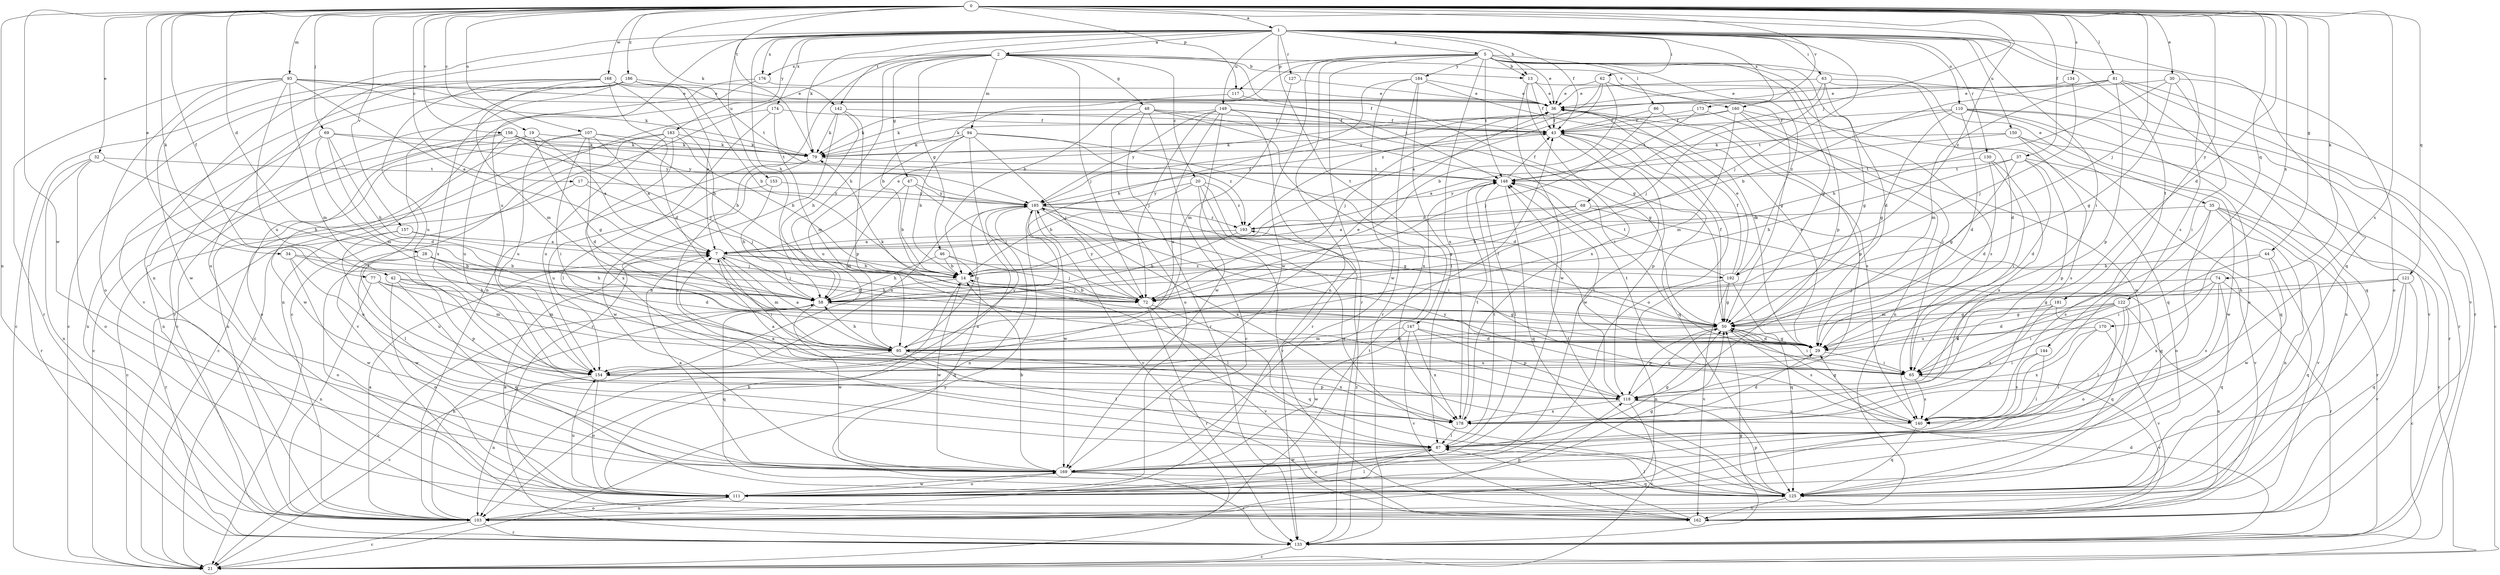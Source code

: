 strict digraph  {
0;
1;
2;
5;
7;
13;
14;
17;
19;
20;
21;
28;
29;
30;
32;
34;
35;
36;
37;
42;
43;
44;
46;
47;
48;
50;
58;
62;
63;
65;
68;
69;
72;
74;
77;
79;
81;
86;
87;
93;
94;
95;
103;
107;
110;
111;
117;
118;
121;
122;
125;
127;
130;
133;
134;
140;
142;
144;
147;
148;
149;
150;
153;
154;
156;
157;
160;
162;
168;
169;
170;
173;
174;
176;
178;
181;
183;
184;
185;
186;
192;
193;
0 -> 1  [label=a];
0 -> 17  [label=c];
0 -> 19  [label=c];
0 -> 28  [label=d];
0 -> 29  [label=d];
0 -> 30  [label=e];
0 -> 32  [label=e];
0 -> 34  [label=e];
0 -> 37  [label=f];
0 -> 42  [label=f];
0 -> 44  [label=g];
0 -> 68  [label=j];
0 -> 69  [label=j];
0 -> 72  [label=j];
0 -> 74  [label=k];
0 -> 77  [label=k];
0 -> 79  [label=k];
0 -> 81  [label=l];
0 -> 93  [label=m];
0 -> 103  [label=n];
0 -> 107  [label=o];
0 -> 117  [label=p];
0 -> 121  [label=q];
0 -> 122  [label=q];
0 -> 134  [label=s];
0 -> 140  [label=s];
0 -> 142  [label=t];
0 -> 156  [label=v];
0 -> 157  [label=v];
0 -> 160  [label=v];
0 -> 168  [label=w];
0 -> 169  [label=w];
0 -> 170  [label=x];
0 -> 181  [label=y];
0 -> 186  [label=z];
0 -> 192  [label=z];
1 -> 2  [label=a];
1 -> 5  [label=a];
1 -> 13  [label=b];
1 -> 43  [label=f];
1 -> 58  [label=h];
1 -> 62  [label=i];
1 -> 63  [label=i];
1 -> 65  [label=i];
1 -> 72  [label=j];
1 -> 79  [label=k];
1 -> 103  [label=n];
1 -> 110  [label=o];
1 -> 111  [label=o];
1 -> 125  [label=q];
1 -> 127  [label=r];
1 -> 130  [label=r];
1 -> 140  [label=s];
1 -> 142  [label=t];
1 -> 144  [label=t];
1 -> 147  [label=t];
1 -> 149  [label=u];
1 -> 150  [label=u];
1 -> 153  [label=u];
1 -> 154  [label=u];
1 -> 173  [label=x];
1 -> 174  [label=x];
1 -> 176  [label=x];
1 -> 183  [label=y];
2 -> 13  [label=b];
2 -> 20  [label=c];
2 -> 21  [label=c];
2 -> 46  [label=g];
2 -> 47  [label=g];
2 -> 48  [label=g];
2 -> 50  [label=g];
2 -> 58  [label=h];
2 -> 72  [label=j];
2 -> 94  [label=m];
2 -> 103  [label=n];
2 -> 160  [label=v];
2 -> 176  [label=x];
5 -> 13  [label=b];
5 -> 14  [label=b];
5 -> 29  [label=d];
5 -> 35  [label=e];
5 -> 36  [label=e];
5 -> 50  [label=g];
5 -> 86  [label=l];
5 -> 103  [label=n];
5 -> 117  [label=p];
5 -> 118  [label=p];
5 -> 133  [label=r];
5 -> 148  [label=t];
5 -> 169  [label=w];
5 -> 178  [label=x];
5 -> 184  [label=y];
5 -> 192  [label=z];
7 -> 14  [label=b];
7 -> 36  [label=e];
7 -> 50  [label=g];
7 -> 65  [label=i];
7 -> 95  [label=m];
7 -> 192  [label=z];
13 -> 36  [label=e];
13 -> 43  [label=f];
13 -> 140  [label=s];
13 -> 169  [label=w];
13 -> 178  [label=x];
14 -> 58  [label=h];
14 -> 72  [label=j];
14 -> 87  [label=l];
14 -> 169  [label=w];
17 -> 21  [label=c];
17 -> 72  [label=j];
17 -> 185  [label=y];
19 -> 7  [label=a];
19 -> 21  [label=c];
19 -> 50  [label=g];
19 -> 79  [label=k];
19 -> 169  [label=w];
20 -> 14  [label=b];
20 -> 50  [label=g];
20 -> 125  [label=q];
20 -> 162  [label=v];
20 -> 185  [label=y];
20 -> 193  [label=z];
21 -> 185  [label=y];
28 -> 14  [label=b];
28 -> 29  [label=d];
28 -> 72  [label=j];
28 -> 111  [label=o];
28 -> 169  [label=w];
29 -> 36  [label=e];
29 -> 50  [label=g];
29 -> 65  [label=i];
29 -> 154  [label=u];
30 -> 36  [label=e];
30 -> 50  [label=g];
30 -> 58  [label=h];
30 -> 65  [label=i];
30 -> 111  [label=o];
32 -> 58  [label=h];
32 -> 103  [label=n];
32 -> 111  [label=o];
32 -> 133  [label=r];
32 -> 148  [label=t];
34 -> 14  [label=b];
34 -> 58  [label=h];
34 -> 154  [label=u];
34 -> 169  [label=w];
35 -> 21  [label=c];
35 -> 103  [label=n];
35 -> 111  [label=o];
35 -> 133  [label=r];
35 -> 140  [label=s];
35 -> 162  [label=v];
35 -> 193  [label=z];
36 -> 43  [label=f];
36 -> 72  [label=j];
36 -> 111  [label=o];
36 -> 140  [label=s];
37 -> 29  [label=d];
37 -> 50  [label=g];
37 -> 58  [label=h];
37 -> 118  [label=p];
37 -> 148  [label=t];
37 -> 169  [label=w];
42 -> 58  [label=h];
42 -> 95  [label=m];
42 -> 111  [label=o];
42 -> 118  [label=p];
42 -> 125  [label=q];
43 -> 79  [label=k];
43 -> 118  [label=p];
43 -> 125  [label=q];
43 -> 169  [label=w];
44 -> 14  [label=b];
44 -> 65  [label=i];
44 -> 125  [label=q];
44 -> 169  [label=w];
46 -> 14  [label=b];
46 -> 58  [label=h];
46 -> 72  [label=j];
46 -> 125  [label=q];
47 -> 14  [label=b];
47 -> 72  [label=j];
47 -> 95  [label=m];
47 -> 185  [label=y];
48 -> 21  [label=c];
48 -> 43  [label=f];
48 -> 65  [label=i];
48 -> 79  [label=k];
48 -> 111  [label=o];
48 -> 133  [label=r];
48 -> 178  [label=x];
50 -> 29  [label=d];
50 -> 43  [label=f];
50 -> 65  [label=i];
50 -> 79  [label=k];
50 -> 95  [label=m];
50 -> 118  [label=p];
50 -> 140  [label=s];
58 -> 21  [label=c];
58 -> 50  [label=g];
58 -> 125  [label=q];
58 -> 169  [label=w];
62 -> 7  [label=a];
62 -> 14  [label=b];
62 -> 36  [label=e];
62 -> 50  [label=g];
62 -> 193  [label=z];
63 -> 29  [label=d];
63 -> 36  [label=e];
63 -> 50  [label=g];
63 -> 72  [label=j];
63 -> 162  [label=v];
63 -> 185  [label=y];
65 -> 140  [label=s];
65 -> 148  [label=t];
65 -> 162  [label=v];
68 -> 7  [label=a];
68 -> 14  [label=b];
68 -> 125  [label=q];
68 -> 162  [label=v];
68 -> 193  [label=z];
69 -> 29  [label=d];
69 -> 58  [label=h];
69 -> 79  [label=k];
69 -> 95  [label=m];
69 -> 103  [label=n];
69 -> 185  [label=y];
72 -> 14  [label=b];
72 -> 125  [label=q];
72 -> 133  [label=r];
72 -> 162  [label=v];
72 -> 185  [label=y];
74 -> 72  [label=j];
74 -> 95  [label=m];
74 -> 125  [label=q];
74 -> 133  [label=r];
74 -> 140  [label=s];
74 -> 178  [label=x];
77 -> 58  [label=h];
77 -> 95  [label=m];
77 -> 103  [label=n];
77 -> 154  [label=u];
79 -> 148  [label=t];
79 -> 169  [label=w];
79 -> 178  [label=x];
81 -> 14  [label=b];
81 -> 21  [label=c];
81 -> 36  [label=e];
81 -> 95  [label=m];
81 -> 118  [label=p];
81 -> 125  [label=q];
81 -> 133  [label=r];
86 -> 43  [label=f];
86 -> 72  [label=j];
86 -> 118  [label=p];
87 -> 50  [label=g];
87 -> 111  [label=o];
87 -> 148  [label=t];
87 -> 169  [label=w];
93 -> 7  [label=a];
93 -> 36  [label=e];
93 -> 43  [label=f];
93 -> 79  [label=k];
93 -> 95  [label=m];
93 -> 111  [label=o];
93 -> 133  [label=r];
93 -> 154  [label=u];
93 -> 169  [label=w];
94 -> 14  [label=b];
94 -> 29  [label=d];
94 -> 72  [label=j];
94 -> 79  [label=k];
94 -> 103  [label=n];
94 -> 154  [label=u];
94 -> 193  [label=z];
95 -> 7  [label=a];
95 -> 21  [label=c];
95 -> 36  [label=e];
95 -> 58  [label=h];
95 -> 87  [label=l];
95 -> 178  [label=x];
95 -> 185  [label=y];
103 -> 7  [label=a];
103 -> 21  [label=c];
103 -> 58  [label=h];
103 -> 111  [label=o];
103 -> 118  [label=p];
103 -> 133  [label=r];
103 -> 148  [label=t];
107 -> 7  [label=a];
107 -> 14  [label=b];
107 -> 29  [label=d];
107 -> 65  [label=i];
107 -> 79  [label=k];
107 -> 103  [label=n];
107 -> 154  [label=u];
110 -> 29  [label=d];
110 -> 43  [label=f];
110 -> 50  [label=g];
110 -> 103  [label=n];
110 -> 111  [label=o];
110 -> 133  [label=r];
110 -> 148  [label=t];
110 -> 162  [label=v];
111 -> 14  [label=b];
111 -> 50  [label=g];
111 -> 87  [label=l];
111 -> 103  [label=n];
111 -> 154  [label=u];
111 -> 169  [label=w];
117 -> 14  [label=b];
117 -> 148  [label=t];
118 -> 7  [label=a];
118 -> 21  [label=c];
118 -> 50  [label=g];
118 -> 140  [label=s];
118 -> 148  [label=t];
118 -> 178  [label=x];
121 -> 21  [label=c];
121 -> 50  [label=g];
121 -> 58  [label=h];
121 -> 125  [label=q];
121 -> 162  [label=v];
122 -> 29  [label=d];
122 -> 50  [label=g];
122 -> 65  [label=i];
122 -> 87  [label=l];
122 -> 103  [label=n];
122 -> 125  [label=q];
122 -> 154  [label=u];
125 -> 87  [label=l];
125 -> 118  [label=p];
125 -> 148  [label=t];
125 -> 162  [label=v];
127 -> 36  [label=e];
127 -> 95  [label=m];
130 -> 29  [label=d];
130 -> 65  [label=i];
130 -> 148  [label=t];
130 -> 178  [label=x];
133 -> 21  [label=c];
133 -> 29  [label=d];
133 -> 50  [label=g];
133 -> 193  [label=z];
134 -> 36  [label=e];
134 -> 72  [label=j];
140 -> 7  [label=a];
140 -> 50  [label=g];
140 -> 125  [label=q];
140 -> 185  [label=y];
142 -> 43  [label=f];
142 -> 58  [label=h];
142 -> 79  [label=k];
142 -> 118  [label=p];
142 -> 133  [label=r];
144 -> 65  [label=i];
144 -> 87  [label=l];
144 -> 140  [label=s];
147 -> 29  [label=d];
147 -> 95  [label=m];
147 -> 118  [label=p];
147 -> 162  [label=v];
147 -> 169  [label=w];
147 -> 178  [label=x];
148 -> 43  [label=f];
148 -> 87  [label=l];
148 -> 125  [label=q];
148 -> 185  [label=y];
149 -> 43  [label=f];
149 -> 50  [label=g];
149 -> 72  [label=j];
149 -> 79  [label=k];
149 -> 133  [label=r];
149 -> 154  [label=u];
149 -> 169  [label=w];
149 -> 185  [label=y];
150 -> 7  [label=a];
150 -> 79  [label=k];
150 -> 125  [label=q];
150 -> 133  [label=r];
150 -> 140  [label=s];
153 -> 58  [label=h];
153 -> 154  [label=u];
153 -> 185  [label=y];
154 -> 43  [label=f];
154 -> 103  [label=n];
154 -> 111  [label=o];
154 -> 118  [label=p];
154 -> 185  [label=y];
156 -> 72  [label=j];
156 -> 79  [label=k];
156 -> 103  [label=n];
156 -> 111  [label=o];
156 -> 148  [label=t];
156 -> 154  [label=u];
156 -> 185  [label=y];
157 -> 7  [label=a];
157 -> 72  [label=j];
157 -> 87  [label=l];
157 -> 133  [label=r];
160 -> 43  [label=f];
160 -> 65  [label=i];
160 -> 79  [label=k];
160 -> 95  [label=m];
160 -> 103  [label=n];
160 -> 125  [label=q];
162 -> 7  [label=a];
162 -> 87  [label=l];
168 -> 7  [label=a];
168 -> 21  [label=c];
168 -> 29  [label=d];
168 -> 36  [label=e];
168 -> 58  [label=h];
168 -> 95  [label=m];
168 -> 154  [label=u];
168 -> 162  [label=v];
169 -> 7  [label=a];
169 -> 14  [label=b];
169 -> 111  [label=o];
169 -> 125  [label=q];
169 -> 133  [label=r];
170 -> 29  [label=d];
170 -> 87  [label=l];
170 -> 162  [label=v];
170 -> 178  [label=x];
173 -> 43  [label=f];
173 -> 148  [label=t];
173 -> 169  [label=w];
174 -> 21  [label=c];
174 -> 43  [label=f];
174 -> 87  [label=l];
174 -> 95  [label=m];
176 -> 21  [label=c];
176 -> 36  [label=e];
176 -> 103  [label=n];
178 -> 29  [label=d];
178 -> 87  [label=l];
178 -> 148  [label=t];
181 -> 50  [label=g];
181 -> 65  [label=i];
181 -> 111  [label=o];
181 -> 178  [label=x];
183 -> 14  [label=b];
183 -> 21  [label=c];
183 -> 79  [label=k];
183 -> 154  [label=u];
183 -> 162  [label=v];
183 -> 178  [label=x];
184 -> 29  [label=d];
184 -> 36  [label=e];
184 -> 58  [label=h];
184 -> 87  [label=l];
184 -> 133  [label=r];
184 -> 169  [label=w];
185 -> 43  [label=f];
185 -> 50  [label=g];
185 -> 65  [label=i];
185 -> 103  [label=n];
185 -> 154  [label=u];
185 -> 162  [label=v];
185 -> 169  [label=w];
185 -> 178  [label=x];
185 -> 193  [label=z];
186 -> 14  [label=b];
186 -> 21  [label=c];
186 -> 36  [label=e];
186 -> 87  [label=l];
186 -> 133  [label=r];
186 -> 148  [label=t];
186 -> 178  [label=x];
192 -> 36  [label=e];
192 -> 43  [label=f];
192 -> 50  [label=g];
192 -> 103  [label=n];
192 -> 125  [label=q];
192 -> 148  [label=t];
192 -> 162  [label=v];
193 -> 7  [label=a];
193 -> 58  [label=h];
}
